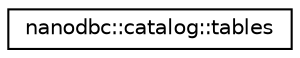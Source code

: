 digraph "Graphical Class Hierarchy"
{
 // LATEX_PDF_SIZE
  edge [fontname="Helvetica",fontsize="10",labelfontname="Helvetica",labelfontsize="10"];
  node [fontname="Helvetica",fontsize="10",shape=record];
  rankdir="LR";
  Node0 [label="nanodbc::catalog::tables",height=0.2,width=0.4,color="black", fillcolor="white", style="filled",URL="$classnanodbc_1_1catalog_1_1tables.html",tooltip="Result set for a list of tables in the data source."];
}
